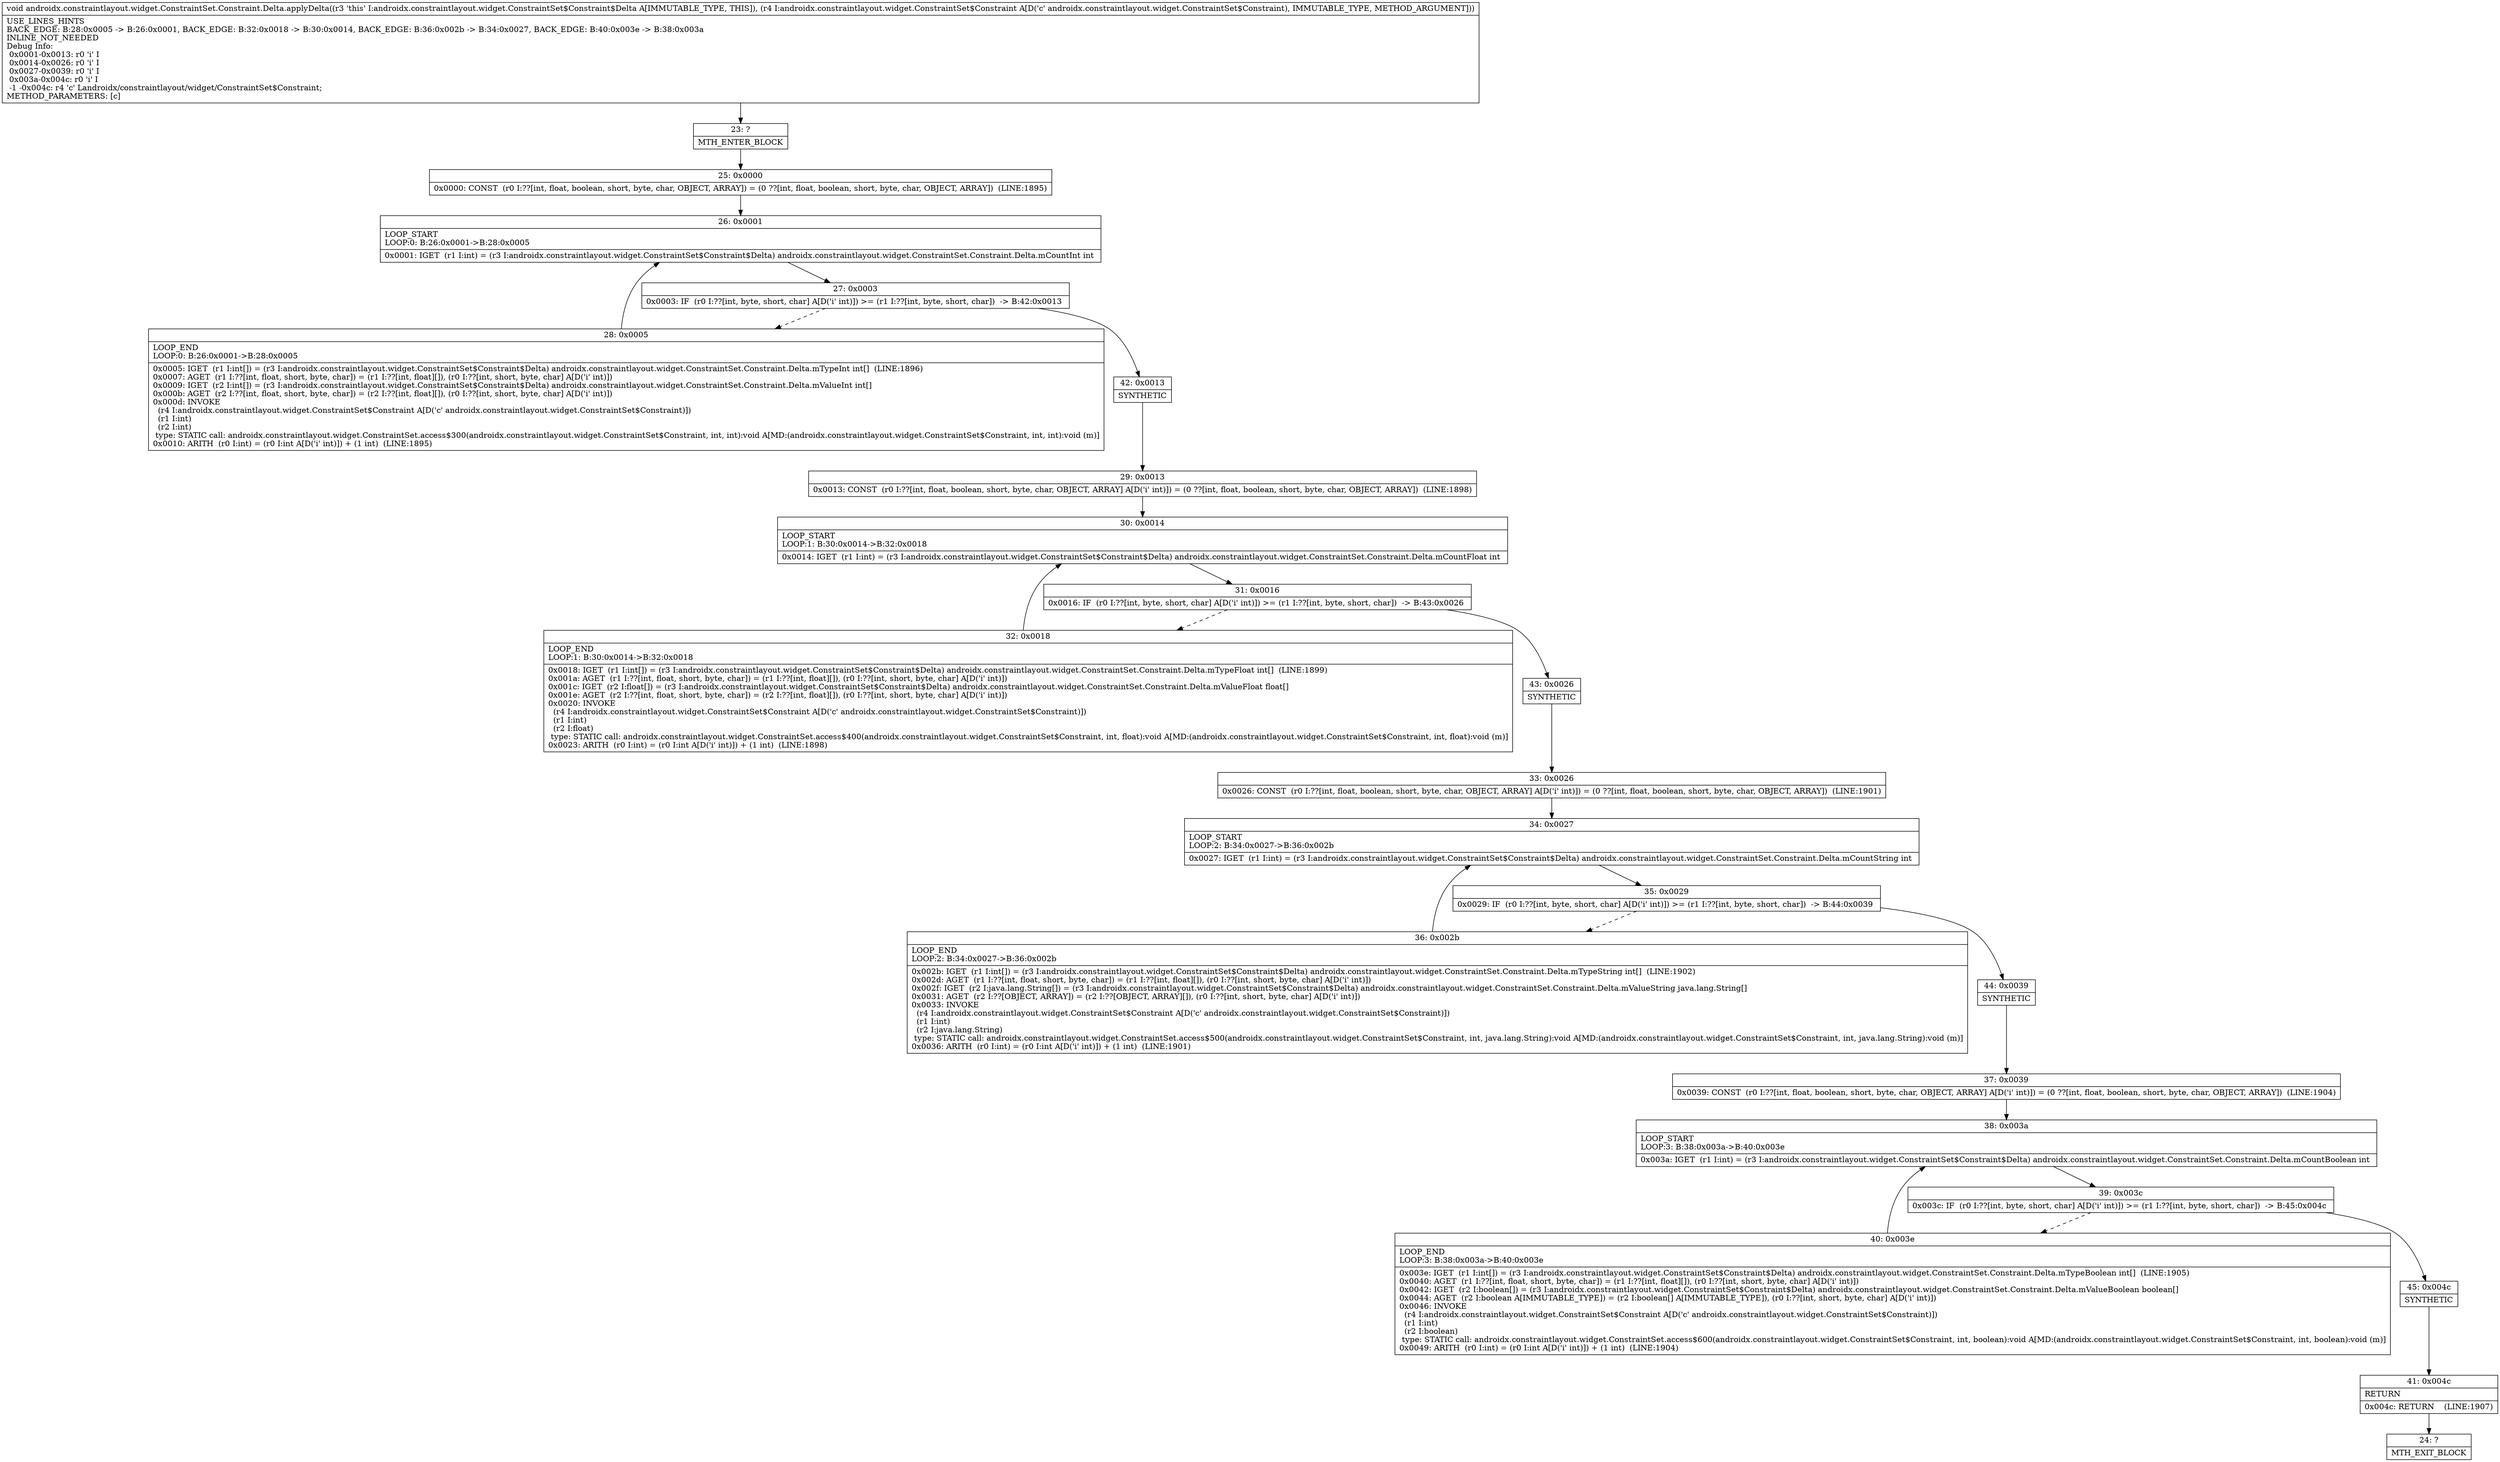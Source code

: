 digraph "CFG forandroidx.constraintlayout.widget.ConstraintSet.Constraint.Delta.applyDelta(Landroidx\/constraintlayout\/widget\/ConstraintSet$Constraint;)V" {
Node_23 [shape=record,label="{23\:\ ?|MTH_ENTER_BLOCK\l}"];
Node_25 [shape=record,label="{25\:\ 0x0000|0x0000: CONST  (r0 I:??[int, float, boolean, short, byte, char, OBJECT, ARRAY]) = (0 ??[int, float, boolean, short, byte, char, OBJECT, ARRAY])  (LINE:1895)\l}"];
Node_26 [shape=record,label="{26\:\ 0x0001|LOOP_START\lLOOP:0: B:26:0x0001\-\>B:28:0x0005\l|0x0001: IGET  (r1 I:int) = (r3 I:androidx.constraintlayout.widget.ConstraintSet$Constraint$Delta) androidx.constraintlayout.widget.ConstraintSet.Constraint.Delta.mCountInt int \l}"];
Node_27 [shape=record,label="{27\:\ 0x0003|0x0003: IF  (r0 I:??[int, byte, short, char] A[D('i' int)]) \>= (r1 I:??[int, byte, short, char])  \-\> B:42:0x0013 \l}"];
Node_28 [shape=record,label="{28\:\ 0x0005|LOOP_END\lLOOP:0: B:26:0x0001\-\>B:28:0x0005\l|0x0005: IGET  (r1 I:int[]) = (r3 I:androidx.constraintlayout.widget.ConstraintSet$Constraint$Delta) androidx.constraintlayout.widget.ConstraintSet.Constraint.Delta.mTypeInt int[]  (LINE:1896)\l0x0007: AGET  (r1 I:??[int, float, short, byte, char]) = (r1 I:??[int, float][]), (r0 I:??[int, short, byte, char] A[D('i' int)]) \l0x0009: IGET  (r2 I:int[]) = (r3 I:androidx.constraintlayout.widget.ConstraintSet$Constraint$Delta) androidx.constraintlayout.widget.ConstraintSet.Constraint.Delta.mValueInt int[] \l0x000b: AGET  (r2 I:??[int, float, short, byte, char]) = (r2 I:??[int, float][]), (r0 I:??[int, short, byte, char] A[D('i' int)]) \l0x000d: INVOKE  \l  (r4 I:androidx.constraintlayout.widget.ConstraintSet$Constraint A[D('c' androidx.constraintlayout.widget.ConstraintSet$Constraint)])\l  (r1 I:int)\l  (r2 I:int)\l type: STATIC call: androidx.constraintlayout.widget.ConstraintSet.access$300(androidx.constraintlayout.widget.ConstraintSet$Constraint, int, int):void A[MD:(androidx.constraintlayout.widget.ConstraintSet$Constraint, int, int):void (m)]\l0x0010: ARITH  (r0 I:int) = (r0 I:int A[D('i' int)]) + (1 int)  (LINE:1895)\l}"];
Node_42 [shape=record,label="{42\:\ 0x0013|SYNTHETIC\l}"];
Node_29 [shape=record,label="{29\:\ 0x0013|0x0013: CONST  (r0 I:??[int, float, boolean, short, byte, char, OBJECT, ARRAY] A[D('i' int)]) = (0 ??[int, float, boolean, short, byte, char, OBJECT, ARRAY])  (LINE:1898)\l}"];
Node_30 [shape=record,label="{30\:\ 0x0014|LOOP_START\lLOOP:1: B:30:0x0014\-\>B:32:0x0018\l|0x0014: IGET  (r1 I:int) = (r3 I:androidx.constraintlayout.widget.ConstraintSet$Constraint$Delta) androidx.constraintlayout.widget.ConstraintSet.Constraint.Delta.mCountFloat int \l}"];
Node_31 [shape=record,label="{31\:\ 0x0016|0x0016: IF  (r0 I:??[int, byte, short, char] A[D('i' int)]) \>= (r1 I:??[int, byte, short, char])  \-\> B:43:0x0026 \l}"];
Node_32 [shape=record,label="{32\:\ 0x0018|LOOP_END\lLOOP:1: B:30:0x0014\-\>B:32:0x0018\l|0x0018: IGET  (r1 I:int[]) = (r3 I:androidx.constraintlayout.widget.ConstraintSet$Constraint$Delta) androidx.constraintlayout.widget.ConstraintSet.Constraint.Delta.mTypeFloat int[]  (LINE:1899)\l0x001a: AGET  (r1 I:??[int, float, short, byte, char]) = (r1 I:??[int, float][]), (r0 I:??[int, short, byte, char] A[D('i' int)]) \l0x001c: IGET  (r2 I:float[]) = (r3 I:androidx.constraintlayout.widget.ConstraintSet$Constraint$Delta) androidx.constraintlayout.widget.ConstraintSet.Constraint.Delta.mValueFloat float[] \l0x001e: AGET  (r2 I:??[int, float, short, byte, char]) = (r2 I:??[int, float][]), (r0 I:??[int, short, byte, char] A[D('i' int)]) \l0x0020: INVOKE  \l  (r4 I:androidx.constraintlayout.widget.ConstraintSet$Constraint A[D('c' androidx.constraintlayout.widget.ConstraintSet$Constraint)])\l  (r1 I:int)\l  (r2 I:float)\l type: STATIC call: androidx.constraintlayout.widget.ConstraintSet.access$400(androidx.constraintlayout.widget.ConstraintSet$Constraint, int, float):void A[MD:(androidx.constraintlayout.widget.ConstraintSet$Constraint, int, float):void (m)]\l0x0023: ARITH  (r0 I:int) = (r0 I:int A[D('i' int)]) + (1 int)  (LINE:1898)\l}"];
Node_43 [shape=record,label="{43\:\ 0x0026|SYNTHETIC\l}"];
Node_33 [shape=record,label="{33\:\ 0x0026|0x0026: CONST  (r0 I:??[int, float, boolean, short, byte, char, OBJECT, ARRAY] A[D('i' int)]) = (0 ??[int, float, boolean, short, byte, char, OBJECT, ARRAY])  (LINE:1901)\l}"];
Node_34 [shape=record,label="{34\:\ 0x0027|LOOP_START\lLOOP:2: B:34:0x0027\-\>B:36:0x002b\l|0x0027: IGET  (r1 I:int) = (r3 I:androidx.constraintlayout.widget.ConstraintSet$Constraint$Delta) androidx.constraintlayout.widget.ConstraintSet.Constraint.Delta.mCountString int \l}"];
Node_35 [shape=record,label="{35\:\ 0x0029|0x0029: IF  (r0 I:??[int, byte, short, char] A[D('i' int)]) \>= (r1 I:??[int, byte, short, char])  \-\> B:44:0x0039 \l}"];
Node_36 [shape=record,label="{36\:\ 0x002b|LOOP_END\lLOOP:2: B:34:0x0027\-\>B:36:0x002b\l|0x002b: IGET  (r1 I:int[]) = (r3 I:androidx.constraintlayout.widget.ConstraintSet$Constraint$Delta) androidx.constraintlayout.widget.ConstraintSet.Constraint.Delta.mTypeString int[]  (LINE:1902)\l0x002d: AGET  (r1 I:??[int, float, short, byte, char]) = (r1 I:??[int, float][]), (r0 I:??[int, short, byte, char] A[D('i' int)]) \l0x002f: IGET  (r2 I:java.lang.String[]) = (r3 I:androidx.constraintlayout.widget.ConstraintSet$Constraint$Delta) androidx.constraintlayout.widget.ConstraintSet.Constraint.Delta.mValueString java.lang.String[] \l0x0031: AGET  (r2 I:??[OBJECT, ARRAY]) = (r2 I:??[OBJECT, ARRAY][]), (r0 I:??[int, short, byte, char] A[D('i' int)]) \l0x0033: INVOKE  \l  (r4 I:androidx.constraintlayout.widget.ConstraintSet$Constraint A[D('c' androidx.constraintlayout.widget.ConstraintSet$Constraint)])\l  (r1 I:int)\l  (r2 I:java.lang.String)\l type: STATIC call: androidx.constraintlayout.widget.ConstraintSet.access$500(androidx.constraintlayout.widget.ConstraintSet$Constraint, int, java.lang.String):void A[MD:(androidx.constraintlayout.widget.ConstraintSet$Constraint, int, java.lang.String):void (m)]\l0x0036: ARITH  (r0 I:int) = (r0 I:int A[D('i' int)]) + (1 int)  (LINE:1901)\l}"];
Node_44 [shape=record,label="{44\:\ 0x0039|SYNTHETIC\l}"];
Node_37 [shape=record,label="{37\:\ 0x0039|0x0039: CONST  (r0 I:??[int, float, boolean, short, byte, char, OBJECT, ARRAY] A[D('i' int)]) = (0 ??[int, float, boolean, short, byte, char, OBJECT, ARRAY])  (LINE:1904)\l}"];
Node_38 [shape=record,label="{38\:\ 0x003a|LOOP_START\lLOOP:3: B:38:0x003a\-\>B:40:0x003e\l|0x003a: IGET  (r1 I:int) = (r3 I:androidx.constraintlayout.widget.ConstraintSet$Constraint$Delta) androidx.constraintlayout.widget.ConstraintSet.Constraint.Delta.mCountBoolean int \l}"];
Node_39 [shape=record,label="{39\:\ 0x003c|0x003c: IF  (r0 I:??[int, byte, short, char] A[D('i' int)]) \>= (r1 I:??[int, byte, short, char])  \-\> B:45:0x004c \l}"];
Node_40 [shape=record,label="{40\:\ 0x003e|LOOP_END\lLOOP:3: B:38:0x003a\-\>B:40:0x003e\l|0x003e: IGET  (r1 I:int[]) = (r3 I:androidx.constraintlayout.widget.ConstraintSet$Constraint$Delta) androidx.constraintlayout.widget.ConstraintSet.Constraint.Delta.mTypeBoolean int[]  (LINE:1905)\l0x0040: AGET  (r1 I:??[int, float, short, byte, char]) = (r1 I:??[int, float][]), (r0 I:??[int, short, byte, char] A[D('i' int)]) \l0x0042: IGET  (r2 I:boolean[]) = (r3 I:androidx.constraintlayout.widget.ConstraintSet$Constraint$Delta) androidx.constraintlayout.widget.ConstraintSet.Constraint.Delta.mValueBoolean boolean[] \l0x0044: AGET  (r2 I:boolean A[IMMUTABLE_TYPE]) = (r2 I:boolean[] A[IMMUTABLE_TYPE]), (r0 I:??[int, short, byte, char] A[D('i' int)]) \l0x0046: INVOKE  \l  (r4 I:androidx.constraintlayout.widget.ConstraintSet$Constraint A[D('c' androidx.constraintlayout.widget.ConstraintSet$Constraint)])\l  (r1 I:int)\l  (r2 I:boolean)\l type: STATIC call: androidx.constraintlayout.widget.ConstraintSet.access$600(androidx.constraintlayout.widget.ConstraintSet$Constraint, int, boolean):void A[MD:(androidx.constraintlayout.widget.ConstraintSet$Constraint, int, boolean):void (m)]\l0x0049: ARITH  (r0 I:int) = (r0 I:int A[D('i' int)]) + (1 int)  (LINE:1904)\l}"];
Node_45 [shape=record,label="{45\:\ 0x004c|SYNTHETIC\l}"];
Node_41 [shape=record,label="{41\:\ 0x004c|RETURN\l|0x004c: RETURN    (LINE:1907)\l}"];
Node_24 [shape=record,label="{24\:\ ?|MTH_EXIT_BLOCK\l}"];
MethodNode[shape=record,label="{void androidx.constraintlayout.widget.ConstraintSet.Constraint.Delta.applyDelta((r3 'this' I:androidx.constraintlayout.widget.ConstraintSet$Constraint$Delta A[IMMUTABLE_TYPE, THIS]), (r4 I:androidx.constraintlayout.widget.ConstraintSet$Constraint A[D('c' androidx.constraintlayout.widget.ConstraintSet$Constraint), IMMUTABLE_TYPE, METHOD_ARGUMENT]))  | USE_LINES_HINTS\lBACK_EDGE: B:28:0x0005 \-\> B:26:0x0001, BACK_EDGE: B:32:0x0018 \-\> B:30:0x0014, BACK_EDGE: B:36:0x002b \-\> B:34:0x0027, BACK_EDGE: B:40:0x003e \-\> B:38:0x003a\lINLINE_NOT_NEEDED\lDebug Info:\l  0x0001\-0x0013: r0 'i' I\l  0x0014\-0x0026: r0 'i' I\l  0x0027\-0x0039: r0 'i' I\l  0x003a\-0x004c: r0 'i' I\l  \-1 \-0x004c: r4 'c' Landroidx\/constraintlayout\/widget\/ConstraintSet$Constraint;\lMETHOD_PARAMETERS: [c]\l}"];
MethodNode -> Node_23;Node_23 -> Node_25;
Node_25 -> Node_26;
Node_26 -> Node_27;
Node_27 -> Node_28[style=dashed];
Node_27 -> Node_42;
Node_28 -> Node_26;
Node_42 -> Node_29;
Node_29 -> Node_30;
Node_30 -> Node_31;
Node_31 -> Node_32[style=dashed];
Node_31 -> Node_43;
Node_32 -> Node_30;
Node_43 -> Node_33;
Node_33 -> Node_34;
Node_34 -> Node_35;
Node_35 -> Node_36[style=dashed];
Node_35 -> Node_44;
Node_36 -> Node_34;
Node_44 -> Node_37;
Node_37 -> Node_38;
Node_38 -> Node_39;
Node_39 -> Node_40[style=dashed];
Node_39 -> Node_45;
Node_40 -> Node_38;
Node_45 -> Node_41;
Node_41 -> Node_24;
}

